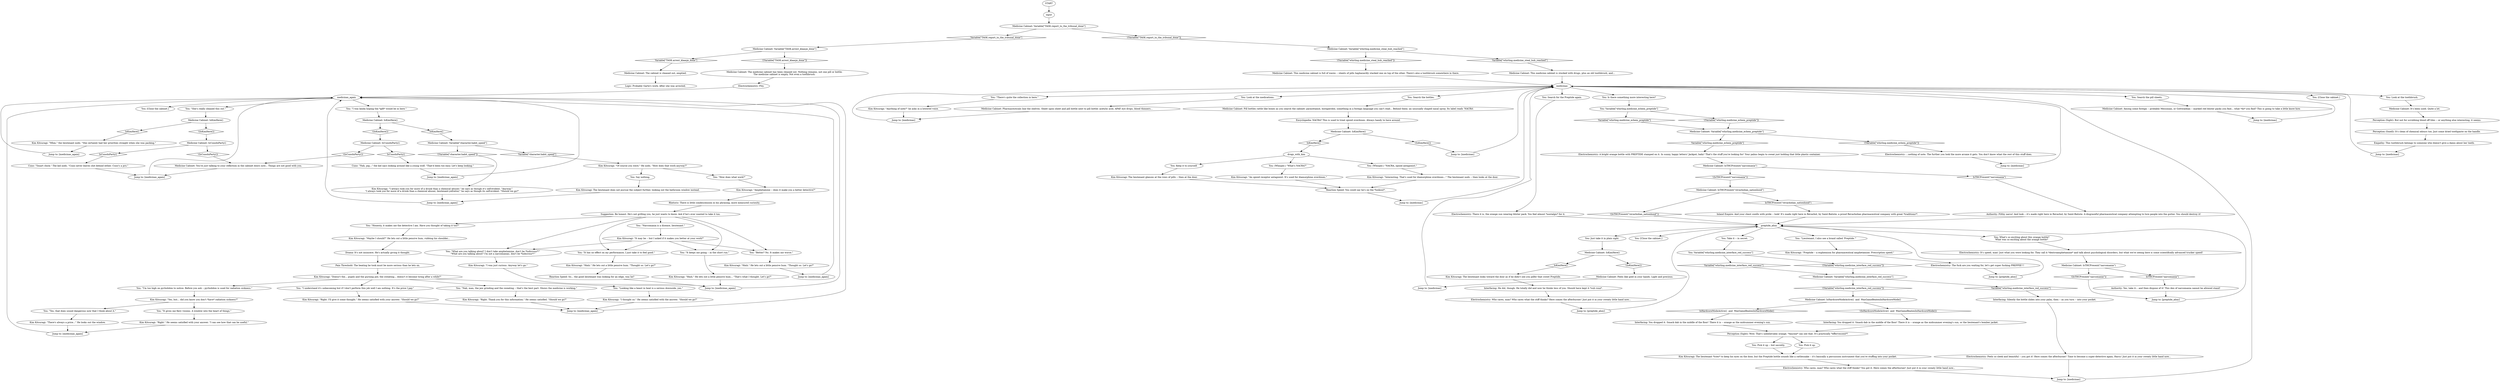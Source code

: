 # WHIRLING F2 / MEDICINE CABINET
# Klaasje's medicine cabinet.
#1) Find speed (Saint-Batiste goodstuff)
#2) Find barbiturates, benzos, SOS and narcan
#3) check to steal speed if kim there
# ==================================================
digraph G {
	  0 [label="START"];
	  1 [label="input"];
	  2 [label="Suggestion: Be honest. He's not grilling you, he just wants to know. Ask if he's ever wanted to take it too."];
	  3 [label="You: Look at the medications."];
	  4 [label="medicinas"];
	  5 [label="You: Search the bottles."];
	  6 [label="Jump to: [preptide_ahoy]"];
	  7 [label="Medicine Cabinet: Variable[\"whirling.medicine_interface_red_success\"]"];
	  8 [label="Variable[\"whirling.medicine_interface_red_success\"]", shape=diamond];
	  9 [label="!(Variable[\"whirling.medicine_interface_red_success\"])", shape=diamond];
	  10 [label="Kim Kitsuragi: The lieutenant does not pursue the subject further, looking out the bathroom window instead."];
	  11 [label="Kim Kitsuragi: \"Right. Thank you for this information.\" He seems satisfied. \"Should we go?\""];
	  12 [label="Jump to: [medicinas_again]"];
	  13 [label="You: Search for the Preptide again."];
	  15 [label="Kim Kitsuragi: \"Interesting. That's used for diamorphine overdoses...\" The lieutenant nods -- then looks at the door."];
	  16 [label="preptide_ahoy"];
	  17 [label="Jump to: [medicinas]"];
	  18 [label="You: \"Honesty, it makes me the detective I am. Have you thought of taking it too?\""];
	  19 [label="You: \"It has no effect on my performance, I just take it to feel good.\""];
	  20 [label="Jump to: [medicinas]"];
	  21 [label="Electrochemistry: Pity."];
	  22 [label="Jump to: [medicinas_again]"];
	  23 [label="Kim Kitsuragi: \"There's always a price...\" He looks out the window."];
	  24 [label="Cuno: \"Nah, pig...\" the kid says looking around like a young wolf. \"That'd been too easy. Let's keep looking.\""];
	  25 [label="You: Just take it in plain sight."];
	  26 [label="You: Keep it to yourself."];
	  27 [label="Medicine Cabinet: Variable[\"TASK.report_to_the_tribunal_done\"]"];
	  28 [label="Variable[\"TASK.report_to_the_tribunal_done\"]", shape=diamond];
	  29 [label="!(Variable[\"TASK.report_to_the_tribunal_done\"])", shape=diamond];
	  30 [label="Kim Kitsuragi: \"Right.\" He seems satisfied with your answer. \"I can see how that can be useful.\""];
	  31 [label="Medicine Cabinet: Variable[\"TASK.arrest_klaasje_done\"]"];
	  32 [label="Variable[\"TASK.arrest_klaasje_done\"]", shape=diamond];
	  33 [label="!(Variable[\"TASK.arrest_klaasje_done\"])", shape=diamond];
	  34 [label="You: Search the pill sheets."];
	  35 [label="Kim Kitsuragi: \"Mhm,\" the lieutenant nods. \"She certainly had her priorities straight when she was packing.\""];
	  36 [label="You: \"It keeps me going -- in the short run.\""];
	  37 [label="Kim Kitsuragi: \"Hmh.\" He lets out a little pensive hum... \"That's what I thought. Let's go?\""];
	  38 [label="Reaction Speed: You could say he's on the *lookout*."];
	  39 [label="Medicine Cabinet: IsHardcoreModeActive()  and  WasGameBeatenInHardcoreMode()"];
	  40 [label="IsHardcoreModeActive()  and  WasGameBeatenInHardcoreMode()", shape=diamond];
	  41 [label="!(IsHardcoreModeActive()  and  WasGameBeatenInHardcoreMode())", shape=diamond];
	  42 [label="Jump to: [medicinas_again]"];
	  43 [label="Authority: Yes, take it... and then dispose of it! This den of narcomania cannot be allowed stand!"];
	  44 [label="Encyclopedia: NACRA? This is used to treat opioid overdoses. Always handy to have around."];
	  45 [label="Kim Kitsuragi: \"I was just curious. Anyway let's go.\""];
	  46 [label="Reaction Speed: So... the good lieutenant was looking for an edge, was he?"];
	  47 [label="Electrochemistry: Who cares, man? Who cares what the stiff thinks? You got it. Here comes the afterburner! Just put it in your sweaty little hand now..."];
	  48 [label="Electrochemistry: A bright orange bottle with PREPTIDE stamped on it. In sunny, happy letters! Jackpot, baby! That's the stuff you're looking for! Your palms begin to sweat just holding that little plastic container."];
	  49 [label="You: (Whisper.) \"NACRA, opioid antagonist.\""];
	  50 [label="You: Take it -- in secret."];
	  51 [label="You: Variable[\"whirling.medicine_interface_red_success\"]"];
	  52 [label="Variable[\"whirling.medicine_interface_red_success\"]", shape=diamond];
	  53 [label="!(Variable[\"whirling.medicine_interface_red_success\"])", shape=diamond];
	  54 [label="Medicine Cabinet: Feels like gold in your hands. Light and precious."];
	  55 [label="Perception (Sight): Wow. That's unbelievably orange. *Anyone* can see that. It's practically *effervescent*!"];
	  56 [label="Medicine Cabinet: The medicine cabinet has been cleaned out. Nothing remains, not one pill or bottle.\nThe medicine cabinet is empty. Not even a toothbrush."];
	  57 [label="You: \"She's really cleaned this out.\""];
	  58 [label="You: [Close the cabinet.]"];
	  59 [label="Medicine Cabinet: IsCunoInParty()"];
	  60 [label="IsCunoInParty()", shape=diamond];
	  61 [label="!(IsCunoInParty())", shape=diamond];
	  62 [label="Medicine Cabinet: IsTHCPresent(\"narcomania\")"];
	  63 [label="IsTHCPresent(\"narcomania\")", shape=diamond];
	  64 [label="!(IsTHCPresent(\"narcomania\"))", shape=diamond];
	  65 [label="Perception (Smell): It's clean of chemical odours too. Just some dried toothpaste on the handle."];
	  66 [label="Medicine Cabinet: Among some foreign -- probably Messinian, or Gottwaldian -- marked red blister packs you find... what *do* you find? This is going to take a little know-how."];
	  67 [label="You: (Whisper.) \"What's NACRA?\""];
	  68 [label="Kim Kitsuragi: The lieutenant glances at the rows of pills -- then at the door."];
	  69 [label="You: Is there something more interesting here?"];
	  70 [label="You: Variable[\"whirling.medicine_echem_preptide\"]"];
	  71 [label="Variable[\"whirling.medicine_echem_preptide\"]", shape=diamond];
	  72 [label="!(Variable[\"whirling.medicine_echem_preptide\"])", shape=diamond];
	  73 [label="medicinas_again"];
	  74 [label="You: \"I understand it's unbecoming but if I don't perform this job well I am nothing. It's the price I pay.\""];
	  75 [label="Medicine Cabinet: You're just talking to your reflection in the cabinet doors now... Things are not good with you."];
	  76 [label="Medicine Cabinet: Pill bottles rattle like bones as you search the cabinet: paracetamol, histaperidol, something in a foreign language you can't read... Behind them: an unusually shaped nasal spray. Its label reads 'NACRA'."];
	  77 [label="Jump to: [medicinas]"];
	  78 [label="Kim Kitsuragi: The lieutenant looks toward the door as if he didn't see you pilfer that sweet Preptide."];
	  79 [label="Medicine Cabinet: IsKimHere()"];
	  80 [label="IsKimHere()", shape=diamond];
	  81 [label="!(IsKimHere())", shape=diamond];
	  82 [label="Kim Kitsuragi: \"Of course you were.\" He nods. \"How does that work anyway?\""];
	  83 [label="You: \"Narcomania is a disease, lieutenant.\""];
	  84 [label="Rhetoric: There is little condescension in his phrasing, more measured curiosity."];
	  85 [label="Jump to: [medicinas_again]"];
	  86 [label="Cuno: \"Smart chick.\" The kid nods. \"Cuno never leaves shit behind either. Cuno's a pro.\""];
	  87 [label="Electrochemistry: There it is, the orange sun wearing blister pack. You feel almost *nostalgic* for it."];
	  88 [label="Logic: Probably Garte's work. After she was arrested."];
	  89 [label="Perception (Sight): But not for scrubbing blood off tiles -- or anything else interesting, it seems."];
	  90 [label="Jump to: [medicinas]"];
	  91 [label="Medicine Cabinet: IsTHCPresent(\"revacholian_nationhood\")"];
	  92 [label="IsTHCPresent(\"revacholian_nationhood\")", shape=diamond];
	  93 [label="!(IsTHCPresent(\"revacholian_nationhood\"))", shape=diamond];
	  94 [label="You: What's so exciting about this orange bottle?\nWhat was so exciting about the orange bottle?"];
	  95 [label="Medicine Cabinet: IsKimHere()"];
	  96 [label="IsKimHere()", shape=diamond];
	  97 [label="!(IsKimHere())", shape=diamond];
	  98 [label="Jump to: [medicinas]"];
	  99 [label="You: \"What are you talking about? I don't take amphetamine, don't be *ludicrous*!\"\n\"What are you talking about? I'm not a narcomaniac, don't be *ludicrous*!\""];
	  100 [label="Kim Kitsuragi: \"Hmh.\" He lets out a little pensive hum. \"Thought so. Let's go?\""];
	  101 [label="You: \"Looking like a beast in heat is a serious downside, yes.\""];
	  102 [label="Kim Kitsuragi: \"I thought so.\" He seems satisfied with the answer. \"Should we go?\""];
	  103 [label="Jump to: [preptide_ahoy]"];
	  104 [label="You: \"There's quite the collection in here.\""];
	  105 [label="Kim Kitsuragi: \"An opioid receptor antagonist. It's used for diamorphine overdoses.\""];
	  106 [label="Interfacing: You dropped it. Smack dab in the middle of the floor! There it is -- orange as the midsummer evening's sun, or the lieutenant's bomber jacket."];
	  107 [label="Electrochemistry: ...nothing of note. The further you look the more arcane it gets. You don't know what the rest of this stuff does."];
	  108 [label="Pain Threshold: The beating he took must be more serious than he lets on."];
	  109 [label="Kim Kitsuragi: \"Yes, but... did you know you don't *have* radiation sickness?\""];
	  110 [label="Jump to: [medicinas_again]"];
	  111 [label="Medicine Cabinet: This medicine cabinet is full of wares -- sheets of pills haphazardly stacked one on top of the other. There's also a toothbrush somewhere in there."];
	  112 [label="Medicine Cabinet: It's been used. Quite a lot."];
	  113 [label="Kim Kitsuragi: \"Preptide -- a euphemism for pharmaceutical amphetamine. Prescription speed.\""];
	  114 [label="Jump to: [medicinas]"];
	  115 [label="You: Pick it up -- but secretly."];
	  116 [label="Kim Kitsuragi: \"I always took you for more of a drunk than a chemical abuser,\" he says as though it's self-evident. \"Anyway.\"\n\"I always took you for more of a drunk than a chemical abuser, lieutenant-yefreitor,\" he says as though its self-evident. \"Should we go?\""];
	  117 [label="Jump to: [medicinas_again]"];
	  118 [label="Empathy: This toothbrush belongs to someone who doesn't give a damn about her teeth."];
	  119 [label="You: \"Lieutenant, I also see a brand called 'Preptide.'\""];
	  120 [label="Medicine Cabinet: Variable[\"whirling.medicine_echem_preptide\"]"];
	  121 [label="Variable[\"whirling.medicine_echem_preptide\"]", shape=diamond];
	  122 [label="!(Variable[\"whirling.medicine_echem_preptide\"])", shape=diamond];
	  123 [label="Medicine Cabinet: Variable[\"character.habit_speed\"]"];
	  124 [label="Variable[\"character.habit_speed\"]", shape=diamond];
	  125 [label="!(Variable[\"character.habit_speed\"])", shape=diamond];
	  126 [label="Kim Kitsuragi: \"Maybe I should?\" He lets out a little pensive hum, rubbing his shoulder..."];
	  127 [label="Drama: It's not insincere. He's actually giving it thought."];
	  128 [label="Medicine Cabinet: IsKimHere()"];
	  129 [label="IsKimHere()", shape=diamond];
	  130 [label="!(IsKimHere())", shape=diamond];
	  131 [label="Electrochemistry: It's speed, man! Just what you were looking for. They call it *dextroamphetamine* and talk about psychological disorders, but what we're seeing here is some scientifically advanced trucker speed!"];
	  132 [label="Medicine Cabinet: This medicine cabinet is stocked with drugs, plus an old toothbrush, and..."];
	  133 [label="Interfacing: You dropped it. Smack dab in the middle of the floor! There it is -- orange as the midsummer evening's sun."];
	  134 [label="You: Look at the toothbrush."];
	  135 [label="Inland Empire: And your chest swells with pride -- look! It's made right here in Revachol, by Saint-Batiste, a proud Revacholian pharmaceutical company with great *traditions*!"];
	  136 [label="Interfacing: He did, though. He totally did and now he thinks less of you. Should have kept it *sub rosa*."];
	  137 [label="Jump to: [preptide_ahoy]"];
	  138 [label="Jump to: [medicinas]"];
	  139 [label="You: \"Nah, man, the jaw grinding and the sweating -- that's the best part. Shows the medicine is working.\""];
	  140 [label="You: \"Yes, that does sound dangerous now that I think about it.\""];
	  141 [label="Electrochemistry: Feels so sleek and beautiful -- you got it! Here comes the afterburner! Time to become a super-detective again, Harry! Just put it in your sweaty little hand now..."];
	  142 [label="Authority: Filthy narco! And look -- it's made right here in Revachol, by Saint-Batiste. A disgraceful pharmaceutical company attempting to lure people into the gutter. You should destroy it!"];
	  143 [label="Medicine Cabinet: IsTHCPresent(\"narcomania\")"];
	  144 [label="IsTHCPresent(\"narcomania\")", shape=diamond];
	  145 [label="!(IsTHCPresent(\"narcomania\"))", shape=diamond];
	  146 [label="You: [Close the cabinet.]"];
	  147 [label="You: \"I was kinda hoping the *gift* would be in here.\""];
	  148 [label="You: \"How does what work?\""];
	  149 [label="You: Say nothing."];
	  150 [label="Kim Kitsuragi: \"Amphetamine -- does it make you a better detective?\""];
	  151 [label="Kim Kitsuragi: \"Anything of note?\" he asks in a lowered voice."];
	  152 [label="Electrochemistry: The fuck are you waiting for, let's get super fucking PREPPIE!!!"];
	  153 [label="Jump to: [medicinas]"];
	  154 [label="You: [Close the cabinet.]"];
	  155 [label="Medicine Cabinet: Variable[\"whirling.medicine_steal_hub_reached\"]"];
	  156 [label="Variable[\"whirling.medicine_steal_hub_reached\"]", shape=diamond];
	  157 [label="!(Variable[\"whirling.medicine_steal_hub_reached\"])", shape=diamond];
	  158 [label="Medicine Cabinet: IsKimHere()"];
	  159 [label="IsKimHere()", shape=diamond];
	  160 [label="!(IsKimHere())", shape=diamond];
	  161 [label="You: \"I'm too high on pyrholidon to notice. Before you ask -- pyrholidon is used for radiation sickness.\""];
	  162 [label="Jump to: [medicinas_again]"];
	  163 [label="Medicine Cabinet: The cabinet is cleaned out, emptied."];
	  164 [label="Medicine Cabinet: Pharmaceuticals line the shelves. Sheet upon sheet and pill bottle next to pill bottle: acetylic acid, APAP, eye drops, blood thinners..."];
	  165 [label="Kim Kitsuragi: The lieutenant *tries* to keep his eyes on the door, but the Preptide bottle sounds like a rattlesnake -- it's basically a percussion instrument that you're stuffing into your pocket."];
	  166 [label="Kim Kitsuragi: \"It may be -- but I asked if it makes you better at your work?\""];
	  167 [label="Kim Kitsuragi: \"Doesn't the... pupils and the gurning jaw, the sweating... doesn't it become tiring after a while?\""];
	  168 [label="You: \"It gives me fiery visions. A window into the heart of things.\""];
	  169 [label="Kim Kitsuragi: \"Right. I'll give it some thought.\" He seems satisfied with your answer. \"Should we go?\""];
	  170 [label="Jump to: [medicinas_again]"];
	  171 [label="Electrochemistry: Who cares, man? Who cares what the stiff thinks? Here comes the afterburner! Just put it in your sweaty little hand now..."];
	  172 [label="drogs_with_kim"];
	  173 [label="Interfacing: Silently the bottle slides into your palm, then -- as you turn -- into your pocket."];
	  174 [label="You: Pick it up."];
	  175 [label="Medicine Cabinet: IsCunoInParty()"];
	  176 [label="IsCunoInParty()", shape=diamond];
	  177 [label="!(IsCunoInParty())", shape=diamond];
	  178 [label="You: \"Better? No. It makes me worse.\""];
	  179 [label="Kim Kitsuragi: \"Hmh.\" He lets out a little pensive hum. \"Thought so. Let's go?\""];
	  0 -> 1
	  1 -> 27
	  2 -> 99
	  2 -> 36
	  2 -> 18
	  2 -> 19
	  2 -> 83
	  2 -> 178
	  3 -> 164
	  4 -> 34
	  4 -> 3
	  4 -> 5
	  4 -> 134
	  4 -> 69
	  4 -> 104
	  4 -> 13
	  4 -> 146
	  5 -> 76
	  6 -> 16
	  7 -> 8
	  7 -> 9
	  8 -> 173
	  9 -> 39
	  10 -> 117
	  11 -> 85
	  12 -> 73
	  13 -> 87
	  15 -> 38
	  16 -> 50
	  16 -> 119
	  16 -> 25
	  16 -> 154
	  16 -> 94
	  17 -> 4
	  18 -> 126
	  19 -> 100
	  20 -> 4
	  21 -> 73
	  22 -> 73
	  23 -> 170
	  24 -> 110
	  25 -> 95
	  26 -> 68
	  27 -> 28
	  27 -> 29
	  28 -> 31
	  29 -> 155
	  30 -> 170
	  31 -> 32
	  31 -> 33
	  32 -> 163
	  33 -> 56
	  34 -> 66
	  35 -> 22
	  36 -> 37
	  37 -> 42
	  38 -> 77
	  39 -> 40
	  39 -> 41
	  40 -> 133
	  41 -> 106
	  42 -> 73
	  43 -> 103
	  44 -> 128
	  45 -> 42
	  46 -> 42
	  47 -> 98
	  48 -> 62
	  49 -> 15
	  50 -> 51
	  51 -> 52
	  51 -> 53
	  52 -> 7
	  53 -> 7
	  54 -> 114
	  55 -> 115
	  55 -> 174
	  56 -> 21
	  57 -> 158
	  59 -> 60
	  59 -> 61
	  60 -> 24
	  61 -> 75
	  62 -> 64
	  62 -> 63
	  63 -> 142
	  64 -> 91
	  65 -> 118
	  66 -> 138
	  67 -> 105
	  68 -> 38
	  69 -> 70
	  70 -> 72
	  70 -> 71
	  71 -> 120
	  72 -> 120
	  73 -> 57
	  73 -> 58
	  73 -> 147
	  74 -> 169
	  75 -> 12
	  76 -> 44
	  77 -> 4
	  78 -> 136
	  79 -> 80
	  79 -> 81
	  80 -> 123
	  81 -> 59
	  82 -> 148
	  82 -> 149
	  83 -> 166
	  84 -> 2
	  85 -> 73
	  86 -> 12
	  87 -> 16
	  89 -> 65
	  90 -> 4
	  91 -> 92
	  91 -> 93
	  92 -> 135
	  93 -> 16
	  94 -> 131
	  95 -> 96
	  95 -> 97
	  96 -> 78
	  97 -> 54
	  98 -> 4
	  99 -> 45
	  100 -> 46
	  101 -> 102
	  102 -> 85
	  103 -> 16
	  104 -> 151
	  105 -> 38
	  106 -> 55
	  107 -> 153
	  108 -> 167
	  109 -> 168
	  109 -> 140
	  110 -> 73
	  111 -> 4
	  112 -> 89
	  113 -> 152
	  114 -> 4
	  115 -> 165
	  116 -> 117
	  117 -> 73
	  118 -> 20
	  119 -> 113
	  120 -> 121
	  120 -> 122
	  121 -> 48
	  122 -> 107
	  123 -> 124
	  123 -> 125
	  124 -> 82
	  125 -> 116
	  126 -> 127
	  127 -> 108
	  128 -> 129
	  128 -> 130
	  129 -> 172
	  130 -> 17
	  131 -> 143
	  132 -> 4
	  133 -> 55
	  134 -> 112
	  135 -> 16
	  136 -> 171
	  137 -> 16
	  138 -> 4
	  139 -> 11
	  140 -> 23
	  141 -> 98
	  142 -> 16
	  143 -> 144
	  143 -> 145
	  144 -> 43
	  145 -> 103
	  147 -> 79
	  148 -> 150
	  149 -> 10
	  150 -> 84
	  151 -> 90
	  152 -> 6
	  153 -> 4
	  155 -> 156
	  155 -> 157
	  156 -> 132
	  157 -> 111
	  158 -> 160
	  158 -> 159
	  159 -> 35
	  160 -> 175
	  161 -> 109
	  162 -> 73
	  163 -> 88
	  164 -> 90
	  165 -> 47
	  166 -> 19
	  166 -> 178
	  166 -> 99
	  166 -> 36
	  167 -> 161
	  167 -> 74
	  167 -> 139
	  167 -> 101
	  168 -> 30
	  169 -> 85
	  170 -> 73
	  171 -> 137
	  172 -> 49
	  172 -> 26
	  172 -> 67
	  173 -> 141
	  174 -> 165
	  175 -> 176
	  175 -> 177
	  176 -> 86
	  177 -> 75
	  178 -> 179
	  179 -> 162
}

